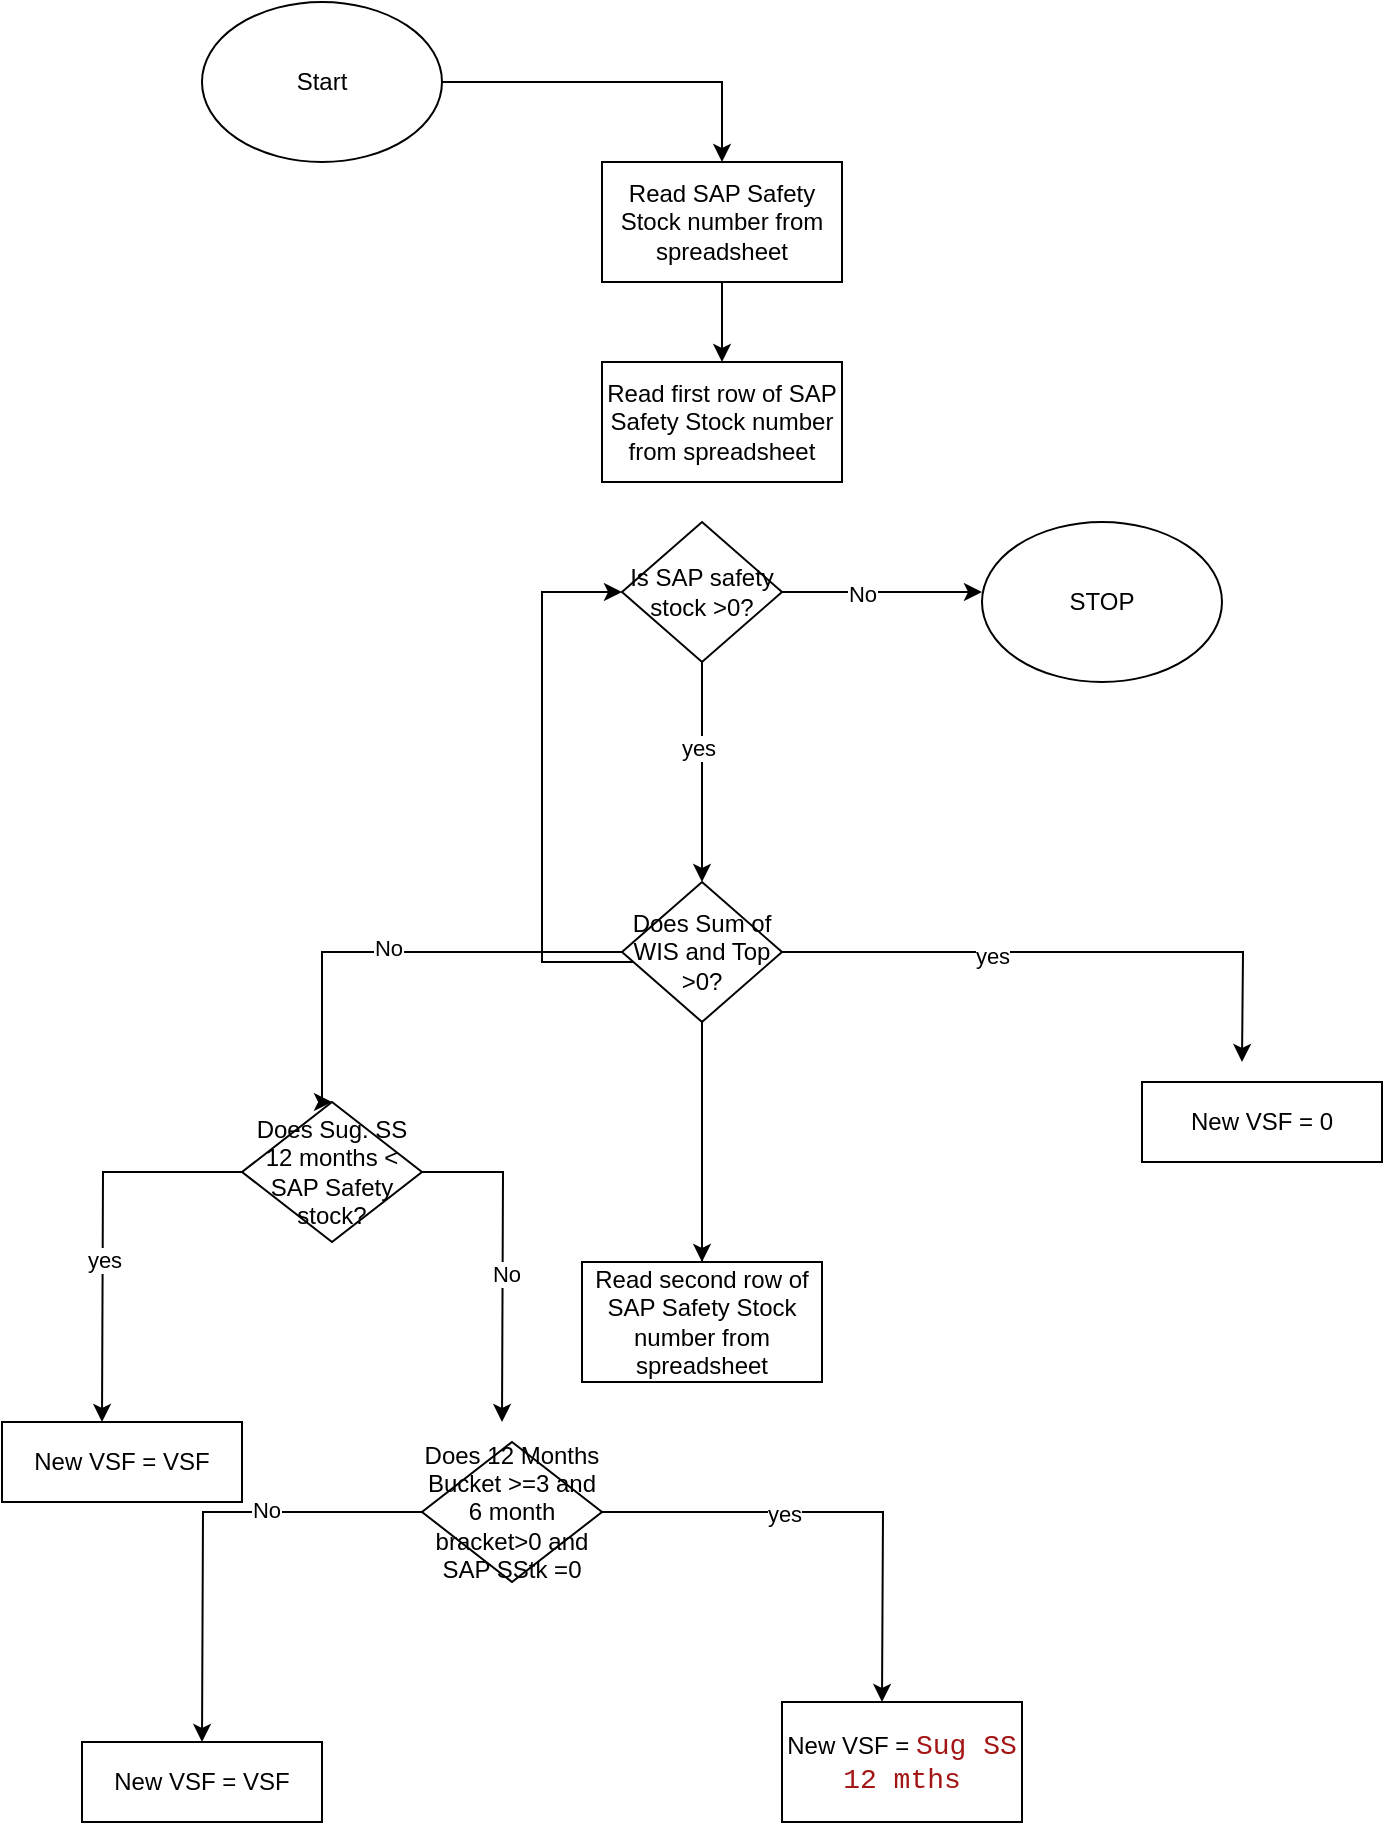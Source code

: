 <mxfile version="17.1.3" type="github">
  <diagram id="Y7TT3dfzBDA7L0gsIYyR" name="Page-1">
    <mxGraphModel dx="1038" dy="571" grid="1" gridSize="10" guides="1" tooltips="1" connect="1" arrows="1" fold="1" page="1" pageScale="1" pageWidth="850" pageHeight="1100" math="0" shadow="0">
      <root>
        <mxCell id="0" />
        <mxCell id="1" parent="0" />
        <mxCell id="wChrkoqlWcKzIYZ2-mHe-49" style="edgeStyle=orthogonalEdgeStyle;rounded=0;orthogonalLoop=1;jettySize=auto;html=1;entryX=0.5;entryY=0;entryDx=0;entryDy=0;" edge="1" parent="1" source="wChrkoqlWcKzIYZ2-mHe-1" target="wChrkoqlWcKzIYZ2-mHe-2">
          <mxGeometry relative="1" as="geometry" />
        </mxCell>
        <mxCell id="wChrkoqlWcKzIYZ2-mHe-1" value="Start" style="ellipse;whiteSpace=wrap;html=1;" vertex="1" parent="1">
          <mxGeometry x="100" y="50" width="120" height="80" as="geometry" />
        </mxCell>
        <mxCell id="wChrkoqlWcKzIYZ2-mHe-50" style="edgeStyle=orthogonalEdgeStyle;rounded=0;orthogonalLoop=1;jettySize=auto;html=1;exitX=0.5;exitY=1;exitDx=0;exitDy=0;entryX=0.5;entryY=0;entryDx=0;entryDy=0;" edge="1" parent="1" source="wChrkoqlWcKzIYZ2-mHe-2" target="wChrkoqlWcKzIYZ2-mHe-3">
          <mxGeometry relative="1" as="geometry" />
        </mxCell>
        <mxCell id="wChrkoqlWcKzIYZ2-mHe-2" value="Read SAP Safety Stock number from spreadsheet" style="rounded=0;whiteSpace=wrap;html=1;" vertex="1" parent="1">
          <mxGeometry x="300" y="130" width="120" height="60" as="geometry" />
        </mxCell>
        <mxCell id="wChrkoqlWcKzIYZ2-mHe-3" value="Read first row of SAP Safety Stock number from spreadsheet" style="rounded=0;whiteSpace=wrap;html=1;" vertex="1" parent="1">
          <mxGeometry x="300" y="230" width="120" height="60" as="geometry" />
        </mxCell>
        <mxCell id="wChrkoqlWcKzIYZ2-mHe-15" style="edgeStyle=orthogonalEdgeStyle;rounded=0;orthogonalLoop=1;jettySize=auto;html=1;entryX=0;entryY=0.25;entryDx=0;entryDy=0;" edge="1" parent="1" source="wChrkoqlWcKzIYZ2-mHe-4">
          <mxGeometry relative="1" as="geometry">
            <mxPoint x="490" y="345" as="targetPoint" />
          </mxGeometry>
        </mxCell>
        <mxCell id="wChrkoqlWcKzIYZ2-mHe-16" value="No" style="edgeLabel;html=1;align=center;verticalAlign=middle;resizable=0;points=[];" vertex="1" connectable="0" parent="wChrkoqlWcKzIYZ2-mHe-15">
          <mxGeometry x="-0.204" y="-1" relative="1" as="geometry">
            <mxPoint as="offset" />
          </mxGeometry>
        </mxCell>
        <mxCell id="wChrkoqlWcKzIYZ2-mHe-20" style="edgeStyle=orthogonalEdgeStyle;rounded=0;orthogonalLoop=1;jettySize=auto;html=1;exitX=0.5;exitY=1;exitDx=0;exitDy=0;entryX=0.5;entryY=0;entryDx=0;entryDy=0;" edge="1" parent="1" source="wChrkoqlWcKzIYZ2-mHe-4" target="wChrkoqlWcKzIYZ2-mHe-17">
          <mxGeometry relative="1" as="geometry">
            <Array as="points">
              <mxPoint x="350" y="440" />
              <mxPoint x="350" y="440" />
            </Array>
          </mxGeometry>
        </mxCell>
        <mxCell id="wChrkoqlWcKzIYZ2-mHe-21" value="yes" style="edgeLabel;html=1;align=center;verticalAlign=middle;resizable=0;points=[];" vertex="1" connectable="0" parent="wChrkoqlWcKzIYZ2-mHe-20">
          <mxGeometry x="-0.218" y="-2" relative="1" as="geometry">
            <mxPoint as="offset" />
          </mxGeometry>
        </mxCell>
        <mxCell id="wChrkoqlWcKzIYZ2-mHe-4" value="Is SAP safety stock &amp;gt;0?" style="rhombus;whiteSpace=wrap;html=1;" vertex="1" parent="1">
          <mxGeometry x="310" y="310" width="80" height="70" as="geometry" />
        </mxCell>
        <mxCell id="wChrkoqlWcKzIYZ2-mHe-28" style="edgeStyle=orthogonalEdgeStyle;rounded=0;orthogonalLoop=1;jettySize=auto;html=1;entryX=0;entryY=0.5;entryDx=0;entryDy=0;" edge="1" parent="1" source="wChrkoqlWcKzIYZ2-mHe-6" target="wChrkoqlWcKzIYZ2-mHe-4">
          <mxGeometry relative="1" as="geometry" />
        </mxCell>
        <mxCell id="wChrkoqlWcKzIYZ2-mHe-6" value="Read second row of SAP Safety Stock number from spreadsheet" style="rounded=0;whiteSpace=wrap;html=1;" vertex="1" parent="1">
          <mxGeometry x="290" y="680" width="120" height="60" as="geometry" />
        </mxCell>
        <mxCell id="wChrkoqlWcKzIYZ2-mHe-24" style="edgeStyle=orthogonalEdgeStyle;rounded=0;orthogonalLoop=1;jettySize=auto;html=1;entryX=0.5;entryY=0;entryDx=0;entryDy=0;" edge="1" parent="1" source="wChrkoqlWcKzIYZ2-mHe-17" target="wChrkoqlWcKzIYZ2-mHe-6">
          <mxGeometry relative="1" as="geometry" />
        </mxCell>
        <mxCell id="wChrkoqlWcKzIYZ2-mHe-29" style="edgeStyle=orthogonalEdgeStyle;rounded=0;orthogonalLoop=1;jettySize=auto;html=1;" edge="1" parent="1" source="wChrkoqlWcKzIYZ2-mHe-17">
          <mxGeometry relative="1" as="geometry">
            <mxPoint x="620" y="580" as="targetPoint" />
          </mxGeometry>
        </mxCell>
        <mxCell id="wChrkoqlWcKzIYZ2-mHe-31" value="yes" style="edgeLabel;html=1;align=center;verticalAlign=middle;resizable=0;points=[];" vertex="1" connectable="0" parent="wChrkoqlWcKzIYZ2-mHe-29">
          <mxGeometry x="-0.265" y="-2" relative="1" as="geometry">
            <mxPoint as="offset" />
          </mxGeometry>
        </mxCell>
        <mxCell id="wChrkoqlWcKzIYZ2-mHe-30" style="edgeStyle=orthogonalEdgeStyle;rounded=0;orthogonalLoop=1;jettySize=auto;html=1;entryX=0.5;entryY=0;entryDx=0;entryDy=0;" edge="1" parent="1" source="wChrkoqlWcKzIYZ2-mHe-17" target="wChrkoqlWcKzIYZ2-mHe-35">
          <mxGeometry relative="1" as="geometry">
            <mxPoint x="70" y="580" as="targetPoint" />
            <Array as="points">
              <mxPoint x="160" y="525" />
            </Array>
          </mxGeometry>
        </mxCell>
        <mxCell id="wChrkoqlWcKzIYZ2-mHe-32" value="No" style="edgeLabel;html=1;align=center;verticalAlign=middle;resizable=0;points=[];" vertex="1" connectable="0" parent="wChrkoqlWcKzIYZ2-mHe-30">
          <mxGeometry x="0.018" y="-2" relative="1" as="geometry">
            <mxPoint as="offset" />
          </mxGeometry>
        </mxCell>
        <mxCell id="wChrkoqlWcKzIYZ2-mHe-17" value="Does Sum of WIS and Top &amp;gt;0?" style="rhombus;whiteSpace=wrap;html=1;" vertex="1" parent="1">
          <mxGeometry x="310" y="490" width="80" height="70" as="geometry" />
        </mxCell>
        <mxCell id="wChrkoqlWcKzIYZ2-mHe-33" value="New VSF = 0" style="rounded=0;whiteSpace=wrap;html=1;" vertex="1" parent="1">
          <mxGeometry x="570" y="590" width="120" height="40" as="geometry" />
        </mxCell>
        <mxCell id="wChrkoqlWcKzIYZ2-mHe-36" style="edgeStyle=orthogonalEdgeStyle;rounded=0;orthogonalLoop=1;jettySize=auto;html=1;" edge="1" parent="1" source="wChrkoqlWcKzIYZ2-mHe-35">
          <mxGeometry relative="1" as="geometry">
            <mxPoint x="50" y="760" as="targetPoint" />
          </mxGeometry>
        </mxCell>
        <mxCell id="wChrkoqlWcKzIYZ2-mHe-41" value="yes" style="edgeLabel;html=1;align=center;verticalAlign=middle;resizable=0;points=[];" vertex="1" connectable="0" parent="wChrkoqlWcKzIYZ2-mHe-36">
          <mxGeometry x="0.163" relative="1" as="geometry">
            <mxPoint as="offset" />
          </mxGeometry>
        </mxCell>
        <mxCell id="wChrkoqlWcKzIYZ2-mHe-37" style="edgeStyle=orthogonalEdgeStyle;rounded=0;orthogonalLoop=1;jettySize=auto;html=1;" edge="1" parent="1" source="wChrkoqlWcKzIYZ2-mHe-35">
          <mxGeometry relative="1" as="geometry">
            <mxPoint x="250" y="760" as="targetPoint" />
          </mxGeometry>
        </mxCell>
        <mxCell id="wChrkoqlWcKzIYZ2-mHe-39" value="No" style="edgeLabel;html=1;align=center;verticalAlign=middle;resizable=0;points=[];" vertex="1" connectable="0" parent="wChrkoqlWcKzIYZ2-mHe-37">
          <mxGeometry x="0.108" y="1" relative="1" as="geometry">
            <mxPoint as="offset" />
          </mxGeometry>
        </mxCell>
        <mxCell id="wChrkoqlWcKzIYZ2-mHe-35" value="Does Sug. SS 12 months &amp;lt; SAP Safety stock?" style="rhombus;whiteSpace=wrap;html=1;" vertex="1" parent="1">
          <mxGeometry x="120" y="600" width="90" height="70" as="geometry" />
        </mxCell>
        <mxCell id="wChrkoqlWcKzIYZ2-mHe-42" style="edgeStyle=orthogonalEdgeStyle;rounded=0;orthogonalLoop=1;jettySize=auto;html=1;exitX=1;exitY=0.5;exitDx=0;exitDy=0;" edge="1" parent="1" source="wChrkoqlWcKzIYZ2-mHe-38">
          <mxGeometry relative="1" as="geometry">
            <mxPoint x="440" y="900" as="targetPoint" />
          </mxGeometry>
        </mxCell>
        <mxCell id="wChrkoqlWcKzIYZ2-mHe-44" value="yes" style="edgeLabel;html=1;align=center;verticalAlign=middle;resizable=0;points=[];" vertex="1" connectable="0" parent="wChrkoqlWcKzIYZ2-mHe-42">
          <mxGeometry x="-0.227" y="-1" relative="1" as="geometry">
            <mxPoint as="offset" />
          </mxGeometry>
        </mxCell>
        <mxCell id="wChrkoqlWcKzIYZ2-mHe-43" style="edgeStyle=orthogonalEdgeStyle;rounded=0;orthogonalLoop=1;jettySize=auto;html=1;" edge="1" parent="1" source="wChrkoqlWcKzIYZ2-mHe-38">
          <mxGeometry relative="1" as="geometry">
            <mxPoint x="100" y="920" as="targetPoint" />
          </mxGeometry>
        </mxCell>
        <mxCell id="wChrkoqlWcKzIYZ2-mHe-45" value="No" style="edgeLabel;html=1;align=center;verticalAlign=middle;resizable=0;points=[];" vertex="1" connectable="0" parent="wChrkoqlWcKzIYZ2-mHe-43">
          <mxGeometry x="-0.305" y="-1" relative="1" as="geometry">
            <mxPoint as="offset" />
          </mxGeometry>
        </mxCell>
        <mxCell id="wChrkoqlWcKzIYZ2-mHe-38" value="Does 12 Months Bucket &amp;gt;=3 and 6 month bracket&amp;gt;0 and SAP SStk =0" style="rhombus;whiteSpace=wrap;html=1;" vertex="1" parent="1">
          <mxGeometry x="210" y="770" width="90" height="70" as="geometry" />
        </mxCell>
        <mxCell id="wChrkoqlWcKzIYZ2-mHe-40" value="New VSF = VSF" style="rounded=0;whiteSpace=wrap;html=1;" vertex="1" parent="1">
          <mxGeometry y="760" width="120" height="40" as="geometry" />
        </mxCell>
        <mxCell id="wChrkoqlWcKzIYZ2-mHe-46" value="New VSF =&amp;nbsp;&lt;span style=&quot;color: rgb(163 , 21 , 21) ; background-color: rgb(255 , 255 , 255) ; font-family: &amp;#34;consolas&amp;#34; , &amp;#34;courier new&amp;#34; , monospace ; font-size: 14px&quot;&gt;Sug SS 12 mths&lt;/span&gt;" style="rounded=0;whiteSpace=wrap;html=1;" vertex="1" parent="1">
          <mxGeometry x="390" y="900" width="120" height="60" as="geometry" />
        </mxCell>
        <mxCell id="wChrkoqlWcKzIYZ2-mHe-47" value="New VSF = VSF" style="rounded=0;whiteSpace=wrap;html=1;" vertex="1" parent="1">
          <mxGeometry x="40" y="920" width="120" height="40" as="geometry" />
        </mxCell>
        <mxCell id="wChrkoqlWcKzIYZ2-mHe-48" value="STOP" style="ellipse;whiteSpace=wrap;html=1;" vertex="1" parent="1">
          <mxGeometry x="490" y="310" width="120" height="80" as="geometry" />
        </mxCell>
      </root>
    </mxGraphModel>
  </diagram>
</mxfile>

